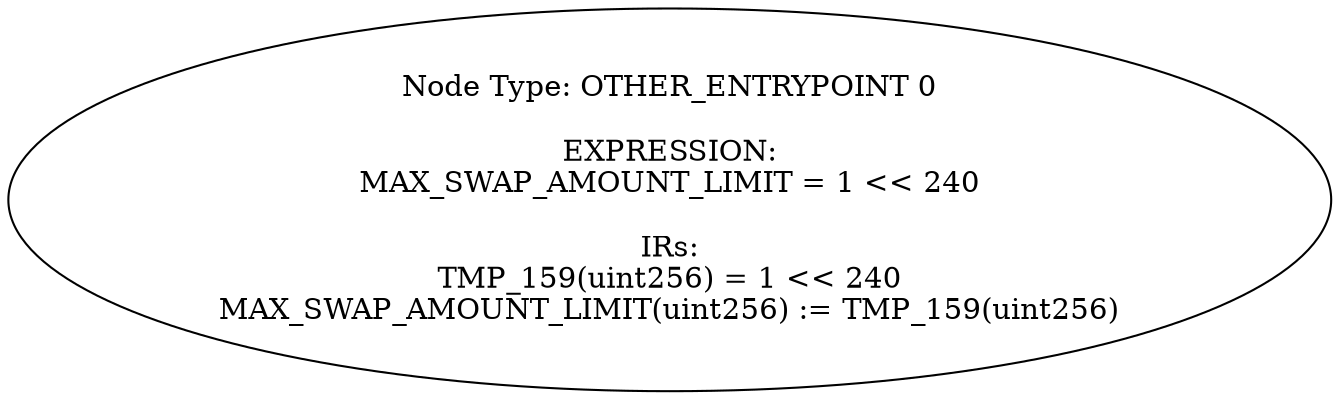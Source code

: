 digraph{
0[label="Node Type: OTHER_ENTRYPOINT 0

EXPRESSION:
MAX_SWAP_AMOUNT_LIMIT = 1 << 240

IRs:
TMP_159(uint256) = 1 << 240
MAX_SWAP_AMOUNT_LIMIT(uint256) := TMP_159(uint256)"];
}
